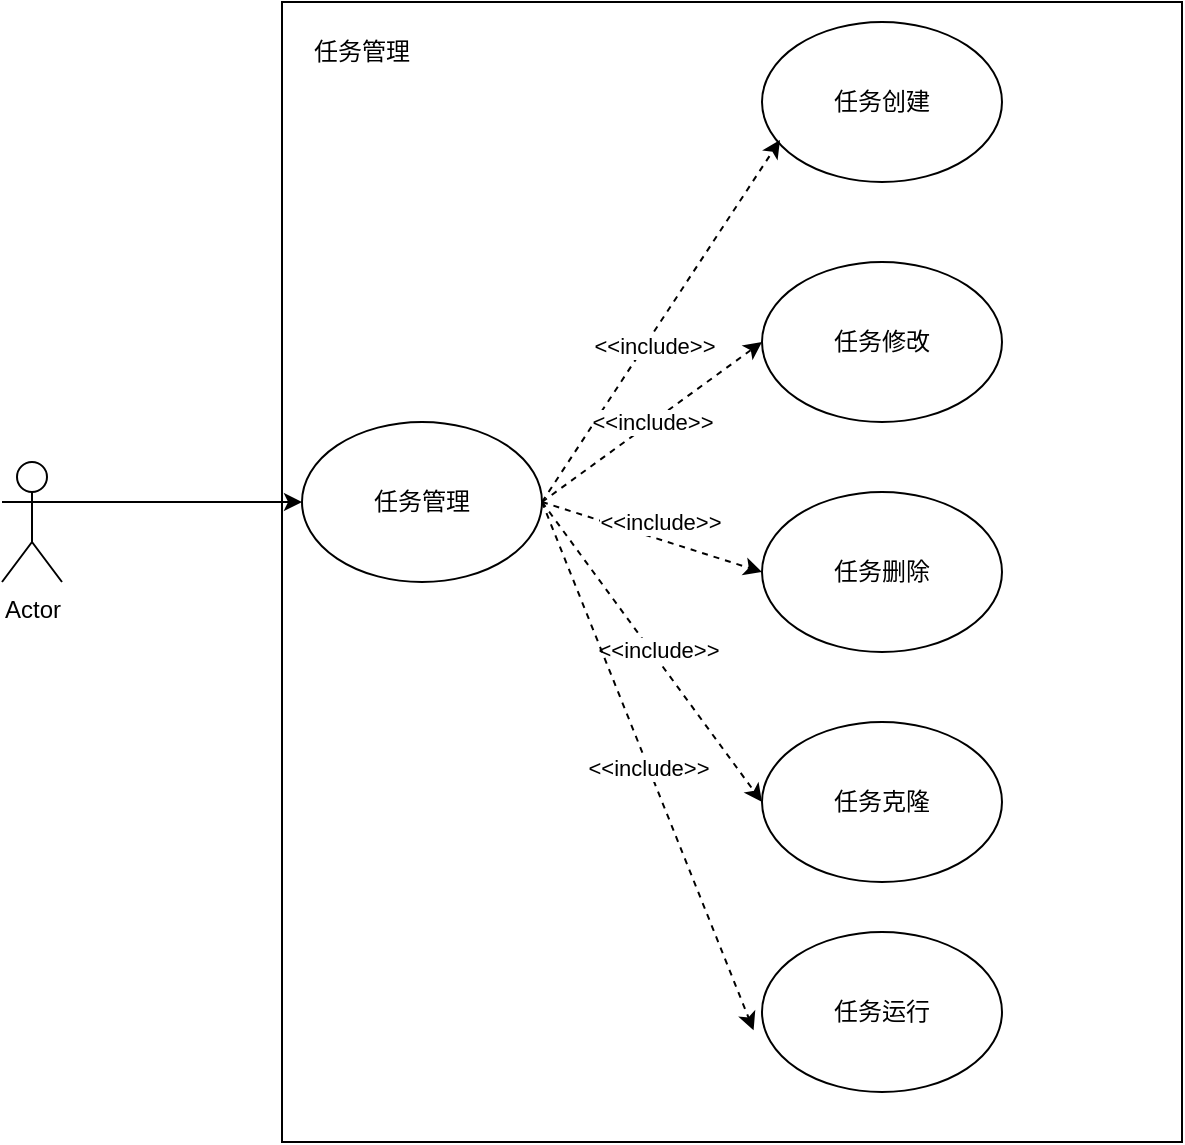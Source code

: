 <mxfile version="21.5.1" type="github">
  <diagram name="第 1 页" id="CBRe3dCf0QQ9tlYPQUaY">
    <mxGraphModel dx="1272" dy="613" grid="1" gridSize="10" guides="1" tooltips="1" connect="1" arrows="1" fold="1" page="1" pageScale="1" pageWidth="827" pageHeight="1169" math="0" shadow="0">
      <root>
        <mxCell id="0" />
        <mxCell id="1" parent="0" />
        <mxCell id="nhOmZ0pb8DDqjNV5EH88-1" value="Actor" style="shape=umlActor;verticalLabelPosition=bottom;verticalAlign=top;html=1;outlineConnect=0;" vertex="1" parent="1">
          <mxGeometry x="120" y="310" width="30" height="60" as="geometry" />
        </mxCell>
        <mxCell id="nhOmZ0pb8DDqjNV5EH88-4" value="" style="whiteSpace=wrap;html=1;" vertex="1" parent="1">
          <mxGeometry x="260" y="80" width="450" height="570" as="geometry" />
        </mxCell>
        <mxCell id="nhOmZ0pb8DDqjNV5EH88-5" value="任务管理" style="text;strokeColor=none;align=center;fillColor=none;html=1;verticalAlign=middle;whiteSpace=wrap;rounded=0;" vertex="1" parent="1">
          <mxGeometry x="270" y="90" width="60" height="30" as="geometry" />
        </mxCell>
        <mxCell id="nhOmZ0pb8DDqjNV5EH88-6" value="任务管理" style="ellipse;whiteSpace=wrap;html=1;" vertex="1" parent="1">
          <mxGeometry x="270" y="290" width="120" height="80" as="geometry" />
        </mxCell>
        <mxCell id="nhOmZ0pb8DDqjNV5EH88-7" value="" style="endArrow=classic;html=1;rounded=0;entryX=0;entryY=0.5;entryDx=0;entryDy=0;exitX=1;exitY=0.333;exitDx=0;exitDy=0;exitPerimeter=0;" edge="1" parent="1" source="nhOmZ0pb8DDqjNV5EH88-1" target="nhOmZ0pb8DDqjNV5EH88-6">
          <mxGeometry width="50" height="50" relative="1" as="geometry">
            <mxPoint x="170" y="220" as="sourcePoint" />
            <mxPoint x="220" y="170" as="targetPoint" />
          </mxGeometry>
        </mxCell>
        <mxCell id="nhOmZ0pb8DDqjNV5EH88-9" value="任务创建" style="ellipse;whiteSpace=wrap;html=1;" vertex="1" parent="1">
          <mxGeometry x="500" y="90" width="120" height="80" as="geometry" />
        </mxCell>
        <mxCell id="nhOmZ0pb8DDqjNV5EH88-10" value="任务修改" style="ellipse;whiteSpace=wrap;html=1;" vertex="1" parent="1">
          <mxGeometry x="500" y="210" width="120" height="80" as="geometry" />
        </mxCell>
        <mxCell id="nhOmZ0pb8DDqjNV5EH88-11" value="任务删除" style="ellipse;whiteSpace=wrap;html=1;" vertex="1" parent="1">
          <mxGeometry x="500" y="325" width="120" height="80" as="geometry" />
        </mxCell>
        <mxCell id="nhOmZ0pb8DDqjNV5EH88-12" value="任务克隆" style="ellipse;whiteSpace=wrap;html=1;" vertex="1" parent="1">
          <mxGeometry x="500" y="440" width="120" height="80" as="geometry" />
        </mxCell>
        <mxCell id="nhOmZ0pb8DDqjNV5EH88-14" value="" style="endArrow=classic;html=1;rounded=0;entryX=0.075;entryY=0.738;entryDx=0;entryDy=0;entryPerimeter=0;dashed=1;" edge="1" parent="1" target="nhOmZ0pb8DDqjNV5EH88-9">
          <mxGeometry width="50" height="50" relative="1" as="geometry">
            <mxPoint x="390" y="330" as="sourcePoint" />
            <mxPoint x="440" y="210" as="targetPoint" />
          </mxGeometry>
        </mxCell>
        <mxCell id="nhOmZ0pb8DDqjNV5EH88-30" value="&amp;lt;&amp;lt;include&amp;gt;&amp;gt;" style="edgeLabel;html=1;align=center;verticalAlign=middle;resizable=0;points=[];" vertex="1" connectable="0" parent="nhOmZ0pb8DDqjNV5EH88-14">
          <mxGeometry x="-0.112" y="-3" relative="1" as="geometry">
            <mxPoint as="offset" />
          </mxGeometry>
        </mxCell>
        <mxCell id="nhOmZ0pb8DDqjNV5EH88-27" value="&amp;lt;&amp;lt;include&amp;gt;&amp;gt;" style="endArrow=classic;html=1;rounded=0;exitX=1;exitY=0.5;exitDx=0;exitDy=0;entryX=0;entryY=0.5;entryDx=0;entryDy=0;dashed=1;" edge="1" parent="1" source="nhOmZ0pb8DDqjNV5EH88-6" target="nhOmZ0pb8DDqjNV5EH88-10">
          <mxGeometry x="0.006" width="50" height="50" relative="1" as="geometry">
            <mxPoint x="420" y="280" as="sourcePoint" />
            <mxPoint x="470" y="230" as="targetPoint" />
            <mxPoint as="offset" />
          </mxGeometry>
        </mxCell>
        <mxCell id="nhOmZ0pb8DDqjNV5EH88-28" value="" style="endArrow=classic;html=1;rounded=0;exitX=1;exitY=0.5;exitDx=0;exitDy=0;entryX=0;entryY=0.5;entryDx=0;entryDy=0;dashed=1;" edge="1" parent="1" source="nhOmZ0pb8DDqjNV5EH88-6" target="nhOmZ0pb8DDqjNV5EH88-11">
          <mxGeometry width="50" height="50" relative="1" as="geometry">
            <mxPoint x="390" y="390" as="sourcePoint" />
            <mxPoint x="440" y="340" as="targetPoint" />
          </mxGeometry>
        </mxCell>
        <mxCell id="nhOmZ0pb8DDqjNV5EH88-34" value="&amp;lt;&amp;lt;include&amp;gt;&amp;gt;" style="edgeLabel;html=1;align=center;verticalAlign=middle;resizable=0;points=[];" vertex="1" connectable="0" parent="nhOmZ0pb8DDqjNV5EH88-28">
          <mxGeometry x="0.311" y="-3" relative="1" as="geometry">
            <mxPoint x="-12" y="-16" as="offset" />
          </mxGeometry>
        </mxCell>
        <mxCell id="nhOmZ0pb8DDqjNV5EH88-29" value="" style="endArrow=classic;html=1;rounded=0;entryX=0;entryY=0.5;entryDx=0;entryDy=0;dashed=1;" edge="1" parent="1" target="nhOmZ0pb8DDqjNV5EH88-12">
          <mxGeometry width="50" height="50" relative="1" as="geometry">
            <mxPoint x="390" y="330" as="sourcePoint" />
            <mxPoint x="420" y="370" as="targetPoint" />
          </mxGeometry>
        </mxCell>
        <mxCell id="nhOmZ0pb8DDqjNV5EH88-35" value="&amp;lt;&amp;lt;include&amp;gt;&amp;gt;" style="edgeLabel;html=1;align=center;verticalAlign=middle;resizable=0;points=[];" vertex="1" connectable="0" parent="nhOmZ0pb8DDqjNV5EH88-29">
          <mxGeometry x="0.003" y="3" relative="1" as="geometry">
            <mxPoint as="offset" />
          </mxGeometry>
        </mxCell>
        <mxCell id="nhOmZ0pb8DDqjNV5EH88-31" value="" style="endArrow=classic;html=1;rounded=0;exitX=1;exitY=0.5;exitDx=0;exitDy=0;entryX=0.524;entryY=0.902;entryDx=0;entryDy=0;entryPerimeter=0;dashed=1;" edge="1" parent="1" source="nhOmZ0pb8DDqjNV5EH88-6" target="nhOmZ0pb8DDqjNV5EH88-4">
          <mxGeometry relative="1" as="geometry">
            <mxPoint x="400" y="340" as="sourcePoint" />
            <mxPoint x="450" y="470" as="targetPoint" />
          </mxGeometry>
        </mxCell>
        <mxCell id="nhOmZ0pb8DDqjNV5EH88-32" value="&amp;lt;&amp;lt;include&amp;gt;&amp;gt;" style="edgeLabel;resizable=0;html=1;align=center;verticalAlign=middle;" connectable="0" vertex="1" parent="nhOmZ0pb8DDqjNV5EH88-31">
          <mxGeometry relative="1" as="geometry" />
        </mxCell>
        <mxCell id="nhOmZ0pb8DDqjNV5EH88-33" value="任务运行" style="ellipse;whiteSpace=wrap;html=1;" vertex="1" parent="1">
          <mxGeometry x="500" y="545" width="120" height="80" as="geometry" />
        </mxCell>
      </root>
    </mxGraphModel>
  </diagram>
</mxfile>
